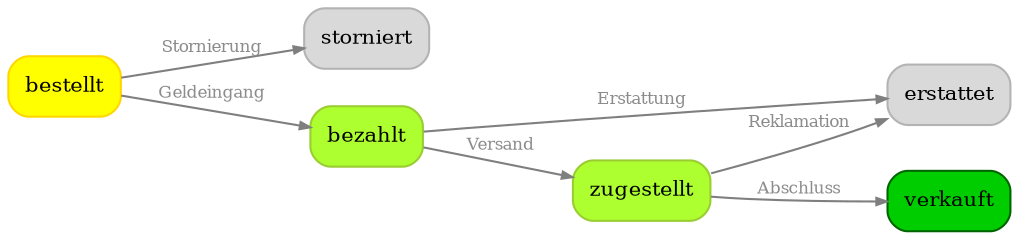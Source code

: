 digraph states {
	rankdir="LR"
	-6 [shape="box" color="grey70" style="filled,rounded" fillcolor="grey85" fontsize="10" height="0.4" label="erstattet"]
#	-5 [shape="box" color="grey70" style="filled,rounded" fillcolor="gold" fontsize="10" height="0.4" label="reklamiert"]
#	-4 [shape="box" color="grey70" style="filled,rounded" fillcolor="gold" fontsize="10" height="0.4" label="nicht zugestellt"]
#	-3 [shape="box" color="grey70" style="filled,rounded" fillcolor="gold" fontsize="10" height="0.4" label="nicht bezahlt"]
	-2 [shape="box" color="grey70" style="filled,rounded" fillcolor="grey85" fontsize="10" height="0.4" label="storniert"]
#	-1 [shape="box" color="grey70" style="filled,rounded" fillcolor="grey85" fontsize="10" height="0.4" label="abgebrochen"]
#	0  [shape="box" color="grey70" style="filled,rounded" fillcolor="white" fontsize="10" height="0.4" label="neu"]
#	1  [shape="box" color="gold1" style="filled,rounded" fillcolor="yellow" fontsize="10" height="0.4" label="authentifiziert"]
	2  [shape="box" color="gold1" style="filled,rounded" fillcolor="yellow" fontsize="10" height="0.4" label="bestellt"]
	3  [shape="box" color="yellowgreen" style="filled,rounded" fillcolor="greenyellow" fontsize="10" height="0.4" label="bezahlt"]
#	4  [shape="box" color="yellowgreen" style="filled,rounded" fillcolor="greenyellow" fontsize="10" height="0.4" label="teilweise zugestellt"]
	5  [shape="box" color="yellowgreen" style="filled,rounded" fillcolor="greenyellow" fontsize="10" height="0.4" label="zugestellt"]
	6  [shape="box" color="darkgreen" style="filled,rounded" fillcolor="green3" fontsize="10" height="0.4" label="verkauft"]

#	-6->2  [arrowsize="0.5" color="grey50" fontsize="8" fontcolor="gray55" arrowhead="normal" label=""]
#	-5->-6 [arrowsize="0.5" color="grey50" fontsize="8" fontcolor="gray55" arrowhead="normal" label="Erstattung"]
#	-5->5  [arrowsize="0.5" color="grey50" fontsize="8" fontcolor="gray55" arrowhead="normal" label="Zustellung"]
#	-4->-6 [arrowsize="0.5" color="grey50" fontsize="8" fontcolor="gray55" arrowhead="normal" label="Erstattung"]
#	-4->4  [arrowsize="0.5" color="grey50" fontsize="8" fontcolor="gray55" arrowhead="normal" label="Teilversand"]
#	-4->5  [arrowsize="0.5" color="grey50" fontsize="8" fontcolor="gray55" arrowhead="normal" label="Versand"]
#	-3->3  [arrowsize="0.5" color="grey50" fontsize="8" fontcolor="gray55" arrowhead="normal" label="Geldeingang"]
#	-2->2  [arrowsize="0.5" color="grey50" fontsize="8" fontcolor="gray55" arrowhead="normal" label="Bestellung"]
#	0->-1  [arrowsize="0.5" color="grey50" fontsize="8" fontcolor="gray55" arrowhead="normal" label="Abbruch"]
#	0->1   [arrowsize="0.5" color="grey50" fontsize="8" fontcolor="gray55" arrowhead="normal" label="Kundendaten"]
#	1->-1  [arrowsize="0.5" color="grey50" fontsize="8" fontcolor="gray55" arrowhead="normal" label="Abbruch"]
#	1->2   [arrowsize="0.5" color="grey50" fontsize="8" fontcolor="gray55" arrowhead="normal" label="Bestellung"]
#	2->-3  [arrowsize="0.5" color="grey50" fontsize="8" fontcolor="gray55" arrowhead="normal" label="Zahlungsausfall"]
	2->-2  [arrowsize="0.5" color="grey50" fontsize="8" fontcolor="gray55" arrowhead="normal" label="Stornierung"]
	2->3   [arrowsize="0.5" color="grey50" fontsize="8" fontcolor="gray55" arrowhead="normal" label="Geldeingang"]
	3->-6  [arrowsize="0.5" color="grey50" fontsize="8" fontcolor="gray55" arrowhead="normal" label="Erstattung"]
#	3->-4  [arrowsize="0.5" color="grey50" fontsize="8" fontcolor="gray55" arrowhead="normal" label="Versandausfall"]
#	3->4   [arrowsize="0.5" color="grey50" fontsize="8" fontcolor="gray55" arrowhead="normal" label="Teilversand"]
	3->5   [arrowsize="0.5" color="grey50" fontsize="8" fontcolor="gray55" arrowhead="normal" label="Versand"]
#	4->-5  [arrowsize="0.5" color="grey50" fontsize="8" fontcolor="gray55" arrowhead="normal" label="Reklamation"]
#	4->5   [arrowsize="0.5" color="grey50" fontsize="8" fontcolor="gray55" arrowhead="normal" label="Zustellung"]
#	5->-5  [arrowsize="0.5" color="grey50" fontsize="8" fontcolor="gray55" arrowhead="normal" label="Reklamation"]
	5->-6  [arrowsize="0.5" color="grey50" fontsize="8" fontcolor="gray55" arrowhead="normal" label="Reklamation"]
	5->6   [arrowsize="0.5" color="grey50" fontsize="8" fontcolor="gray55" arrowhead="normal" label="Abschluss"]
}
